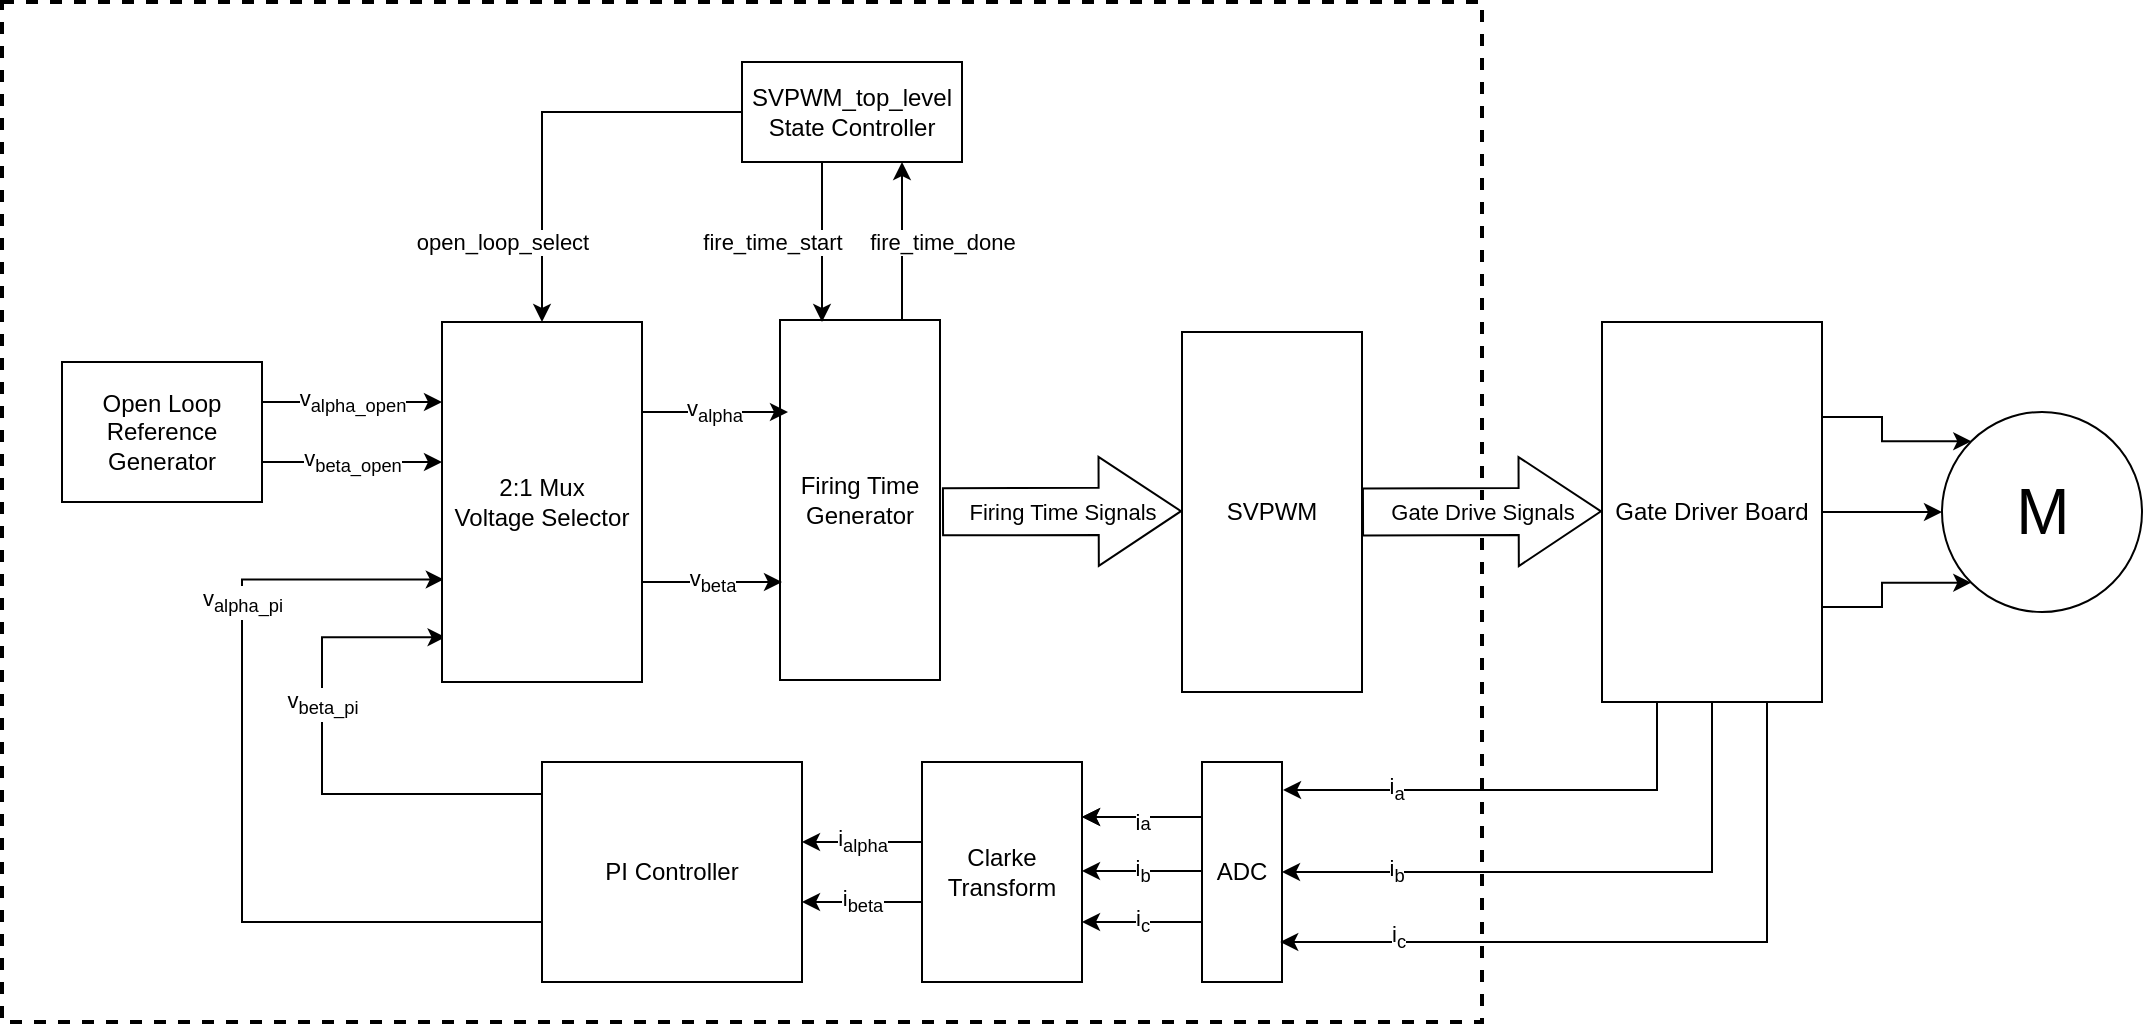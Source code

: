 <mxfile version="18.0.6" type="device" pages="2"><diagram id="el2ZOe0W15FQ_RSqRqxI" name="Top_Level"><mxGraphModel dx="1065" dy="614" grid="1" gridSize="1" guides="1" tooltips="1" connect="1" arrows="1" fold="1" page="1" pageScale="1" pageWidth="850" pageHeight="1100" math="0" shadow="0"><root><mxCell id="0"/><mxCell id="1" parent="0"/><mxCell id="Dm2t4EaqTQWZse2MFo61-11" value="" style="rounded=0;whiteSpace=wrap;html=1;fillColor=none;dashed=1;strokeWidth=2;" parent="1" vertex="1"><mxGeometry x="30" y="30" width="740" height="510" as="geometry"/></mxCell><mxCell id="5rADyu5DhYVkDNa7COwK-15" style="edgeStyle=orthogonalEdgeStyle;rounded=0;orthogonalLoop=1;jettySize=auto;html=1;exitX=1;exitY=0.25;exitDx=0;exitDy=0;entryX=0;entryY=0;entryDx=0;entryDy=0;" parent="1" source="5rADyu5DhYVkDNa7COwK-5" target="5rADyu5DhYVkDNa7COwK-10" edge="1"><mxGeometry relative="1" as="geometry"/></mxCell><mxCell id="5rADyu5DhYVkDNa7COwK-16" style="edgeStyle=orthogonalEdgeStyle;rounded=0;orthogonalLoop=1;jettySize=auto;html=1;exitX=1;exitY=0.5;exitDx=0;exitDy=0;" parent="1" source="5rADyu5DhYVkDNa7COwK-5" target="5rADyu5DhYVkDNa7COwK-10" edge="1"><mxGeometry relative="1" as="geometry"/></mxCell><mxCell id="5rADyu5DhYVkDNa7COwK-17" style="edgeStyle=orthogonalEdgeStyle;rounded=0;orthogonalLoop=1;jettySize=auto;html=1;exitX=1;exitY=0.75;exitDx=0;exitDy=0;entryX=0;entryY=1;entryDx=0;entryDy=0;" parent="1" source="5rADyu5DhYVkDNa7COwK-5" target="5rADyu5DhYVkDNa7COwK-10" edge="1"><mxGeometry relative="1" as="geometry"/></mxCell><mxCell id="5rADyu5DhYVkDNa7COwK-5" value="Gate Driver Board" style="rounded=0;whiteSpace=wrap;html=1;" parent="1" vertex="1"><mxGeometry x="830" y="190" width="110" height="190" as="geometry"/></mxCell><mxCell id="5rADyu5DhYVkDNa7COwK-10" value="M" style="verticalLabelPosition=middle;shadow=0;dashed=0;align=center;html=1;verticalAlign=middle;strokeWidth=1;shape=ellipse;fontSize=32;perimeter=ellipsePerimeter;" parent="1" vertex="1"><mxGeometry x="1000" y="235" width="100" height="100" as="geometry"/></mxCell><mxCell id="c5ei8WbMXMN6Et1oem6r-2" value="&lt;sub&gt;&lt;span style=&quot;font-size: 11px&quot;&gt;i&lt;/span&gt;a&lt;/sub&gt;" style="edgeStyle=orthogonalEdgeStyle;rounded=0;orthogonalLoop=1;jettySize=auto;html=1;exitX=0;exitY=0.25;exitDx=0;exitDy=0;entryX=1;entryY=0.25;entryDx=0;entryDy=0;" parent="1" edge="1"><mxGeometry relative="1" as="geometry"><mxPoint x="630" y="437.5" as="sourcePoint"/><mxPoint x="570" y="437.5" as="targetPoint"/></mxGeometry></mxCell><mxCell id="5rADyu5DhYVkDNa7COwK-9" value="ADC" style="rounded=0;whiteSpace=wrap;html=1;" parent="1" vertex="1"><mxGeometry x="630" y="410" width="40" height="110" as="geometry"/></mxCell><mxCell id="5rADyu5DhYVkDNa7COwK-20" value="" style="endArrow=classic;html=1;rounded=0;entryX=1.013;entryY=0.127;entryDx=0;entryDy=0;entryPerimeter=0;edgeStyle=orthogonalEdgeStyle;exitX=0.25;exitY=1;exitDx=0;exitDy=0;" parent="1" source="5rADyu5DhYVkDNa7COwK-5" target="5rADyu5DhYVkDNa7COwK-9" edge="1"><mxGeometry relative="1" as="geometry"><mxPoint x="850" y="400" as="sourcePoint"/><mxPoint x="960" y="450" as="targetPoint"/><Array as="points"><mxPoint x="858" y="424"/></Array></mxGeometry></mxCell><mxCell id="5rADyu5DhYVkDNa7COwK-21" value="i&lt;sub&gt;a&lt;/sub&gt;" style="edgeLabel;resizable=0;html=1;align=center;verticalAlign=middle;" parent="5rADyu5DhYVkDNa7COwK-20" connectable="0" vertex="1"><mxGeometry relative="1" as="geometry"><mxPoint x="-59" as="offset"/></mxGeometry></mxCell><mxCell id="c5ei8WbMXMN6Et1oem6r-30" value="i&lt;sub&gt;c&lt;/sub&gt;" style="edgeStyle=orthogonalEdgeStyle;rounded=0;orthogonalLoop=1;jettySize=auto;html=1;exitX=0;exitY=0.25;exitDx=0;exitDy=0;entryX=1;entryY=0.25;entryDx=0;entryDy=0;" parent="1" edge="1"><mxGeometry relative="1" as="geometry"><mxPoint x="630" y="490" as="sourcePoint"/><mxPoint x="570" y="490" as="targetPoint"/><mxPoint as="offset"/></mxGeometry></mxCell><mxCell id="c5ei8WbMXMN6Et1oem6r-31" value="SVPWM_top_level State Controller" style="rounded=0;whiteSpace=wrap;html=1;" parent="1" vertex="1"><mxGeometry x="400" y="60" width="110" height="50" as="geometry"/></mxCell><mxCell id="c5ei8WbMXMN6Et1oem6r-32" value="Clarke Transform" style="rounded=0;whiteSpace=wrap;html=1;" parent="1" vertex="1"><mxGeometry x="490" y="410" width="80" height="110" as="geometry"/></mxCell><mxCell id="c5ei8WbMXMN6Et1oem6r-33" value="i&lt;sub&gt;b&lt;/sub&gt;" style="edgeStyle=orthogonalEdgeStyle;rounded=0;orthogonalLoop=1;jettySize=auto;html=1;exitX=0;exitY=0.25;exitDx=0;exitDy=0;entryX=1;entryY=0.25;entryDx=0;entryDy=0;" parent="1" edge="1"><mxGeometry relative="1" as="geometry"><mxPoint x="630" y="464.5" as="sourcePoint"/><mxPoint x="570" y="464.5" as="targetPoint"/></mxGeometry></mxCell><mxCell id="c5ei8WbMXMN6Et1oem6r-34" value="i&lt;sub&gt;alpha&lt;/sub&gt;" style="edgeStyle=orthogonalEdgeStyle;rounded=0;orthogonalLoop=1;jettySize=auto;html=1;exitX=0;exitY=0.25;exitDx=0;exitDy=0;entryX=1;entryY=0.25;entryDx=0;entryDy=0;" parent="1" edge="1"><mxGeometry relative="1" as="geometry"><mxPoint x="490" y="450" as="sourcePoint"/><mxPoint x="430" y="450" as="targetPoint"/></mxGeometry></mxCell><mxCell id="c5ei8WbMXMN6Et1oem6r-35" value="&lt;span style=&quot;font-size: 11px&quot;&gt;i&lt;/span&gt;&lt;sub&gt;beta&lt;/sub&gt;" style="edgeStyle=orthogonalEdgeStyle;rounded=0;orthogonalLoop=1;jettySize=auto;html=1;exitX=0;exitY=0.25;exitDx=0;exitDy=0;entryX=1;entryY=0.25;entryDx=0;entryDy=0;" parent="1" edge="1"><mxGeometry relative="1" as="geometry"><mxPoint x="490" y="480" as="sourcePoint"/><mxPoint x="430" y="480" as="targetPoint"/><Array as="points"><mxPoint x="460" y="480"/><mxPoint x="460" y="480"/></Array></mxGeometry></mxCell><mxCell id="c5ei8WbMXMN6Et1oem6r-36" value="Firing Time Generator" style="rounded=0;whiteSpace=wrap;html=1;overflow=visible;" parent="1" vertex="1"><mxGeometry x="419" y="189" width="80" height="180" as="geometry"/></mxCell><mxCell id="c5ei8WbMXMN6Et1oem6r-37" value="v&lt;sub&gt;alpha&lt;/sub&gt;" style="edgeStyle=orthogonalEdgeStyle;rounded=0;orthogonalLoop=1;jettySize=auto;html=1;entryX=1;entryY=0.25;entryDx=0;entryDy=0;" parent="1" edge="1"><mxGeometry relative="1" as="geometry"><mxPoint x="348" y="235" as="sourcePoint"/><mxPoint x="423" y="235.0" as="targetPoint"/></mxGeometry></mxCell><mxCell id="c5ei8WbMXMN6Et1oem6r-39" value="&lt;sub&gt;&lt;span style=&quot;font-size: 11px&quot;&gt;i&lt;/span&gt;a&lt;/sub&gt;" style="edgeStyle=orthogonalEdgeStyle;rounded=0;orthogonalLoop=1;jettySize=auto;html=1;exitX=0;exitY=0.25;exitDx=0;exitDy=0;entryX=1;entryY=0.25;entryDx=0;entryDy=0;" parent="1" edge="1"><mxGeometry relative="1" as="geometry"><mxPoint x="630" y="437.5" as="sourcePoint"/><mxPoint x="570" y="437.5" as="targetPoint"/></mxGeometry></mxCell><mxCell id="c5ei8WbMXMN6Et1oem6r-43" value="v&lt;sub&gt;beta&lt;/sub&gt;" style="edgeStyle=orthogonalEdgeStyle;rounded=0;orthogonalLoop=1;jettySize=auto;html=1;entryX=1;entryY=0.25;entryDx=0;entryDy=0;" parent="1" edge="1"><mxGeometry relative="1" as="geometry"><mxPoint x="350" y="320" as="sourcePoint"/><mxPoint x="420" y="320" as="targetPoint"/></mxGeometry></mxCell><mxCell id="c5ei8WbMXMN6Et1oem6r-45" value="PI Controller" style="rounded=0;whiteSpace=wrap;html=1;fillColor=default;" parent="1" vertex="1"><mxGeometry x="300" y="410" width="130" height="110" as="geometry"/></mxCell><mxCell id="c5ei8WbMXMN6Et1oem6r-46" value="v&lt;sub&gt;beta_pi&lt;/sub&gt;" style="edgeStyle=orthogonalEdgeStyle;rounded=0;orthogonalLoop=1;jettySize=auto;html=1;exitX=0;exitY=0.25;exitDx=0;exitDy=0;entryX=0.018;entryY=0.87;entryDx=0;entryDy=0;entryPerimeter=0;" parent="1" edge="1"><mxGeometry x="0.376" relative="1" as="geometry"><mxPoint x="300" y="481" as="sourcePoint"/><mxPoint x="251.8" y="347.6" as="targetPoint"/><Array as="points"><mxPoint x="300" y="426"/><mxPoint x="190" y="426"/><mxPoint x="190" y="348"/></Array><mxPoint as="offset"/></mxGeometry></mxCell><mxCell id="c5ei8WbMXMN6Et1oem6r-47" value="v&lt;sub&gt;alpha_pi&lt;/sub&gt;" style="edgeStyle=orthogonalEdgeStyle;rounded=0;orthogonalLoop=1;jettySize=auto;html=1;exitX=0;exitY=0.25;exitDx=0;exitDy=0;entryX=0.009;entryY=0.715;entryDx=0;entryDy=0;entryPerimeter=0;" parent="1" target="c5ei8WbMXMN6Et1oem6r-50" edge="1"><mxGeometry x="0.514" relative="1" as="geometry"><mxPoint x="300" y="450" as="sourcePoint"/><mxPoint x="160" y="340" as="targetPoint"/><Array as="points"><mxPoint x="300" y="490"/><mxPoint x="150" y="490"/><mxPoint x="150" y="319"/></Array><mxPoint as="offset"/></mxGeometry></mxCell><mxCell id="c5ei8WbMXMN6Et1oem6r-53" value="" style="group" parent="1" vertex="1" connectable="0"><mxGeometry x="160" y="190" width="190" height="180" as="geometry"/></mxCell><mxCell id="c5ei8WbMXMN6Et1oem6r-60" value="" style="group" parent="c5ei8WbMXMN6Et1oem6r-53" vertex="1" connectable="0"><mxGeometry width="190" height="180" as="geometry"/></mxCell><mxCell id="c5ei8WbMXMN6Et1oem6r-50" value="2:1 Mux&lt;br&gt;Voltage Selector" style="rounded=0;whiteSpace=wrap;html=1;overflow=visible;" parent="c5ei8WbMXMN6Et1oem6r-60" vertex="1"><mxGeometry x="90" width="100" height="180" as="geometry"/></mxCell><mxCell id="c5ei8WbMXMN6Et1oem6r-58" value="v&lt;sub&gt;beta_open&lt;/sub&gt;" style="edgeStyle=orthogonalEdgeStyle;rounded=0;orthogonalLoop=1;jettySize=auto;html=1;exitX=0;exitY=0.25;exitDx=0;exitDy=0;" parent="c5ei8WbMXMN6Et1oem6r-60" edge="1"><mxGeometry relative="1" as="geometry"><mxPoint y="70" as="sourcePoint"/><mxPoint x="90" y="70" as="targetPoint"/></mxGeometry></mxCell><mxCell id="c5ei8WbMXMN6Et1oem6r-59" value="v&lt;sub&gt;alpha_open&lt;/sub&gt;" style="edgeStyle=orthogonalEdgeStyle;rounded=0;orthogonalLoop=1;jettySize=auto;html=1;exitX=0;exitY=0.25;exitDx=0;exitDy=0;" parent="c5ei8WbMXMN6Et1oem6r-60" edge="1"><mxGeometry relative="1" as="geometry"><mxPoint y="40" as="sourcePoint"/><mxPoint x="90" y="40" as="targetPoint"/></mxGeometry></mxCell><mxCell id="c5ei8WbMXMN6Et1oem6r-61" value="Open Loop Reference Generator" style="rounded=0;whiteSpace=wrap;html=1;fillColor=default;" parent="1" vertex="1"><mxGeometry x="60" y="210" width="100" height="70" as="geometry"/></mxCell><mxCell id="c5ei8WbMXMN6Et1oem6r-63" value="open_loop_select" style="edgeStyle=orthogonalEdgeStyle;rounded=0;orthogonalLoop=1;jettySize=auto;html=1;entryX=0.5;entryY=0;entryDx=0;entryDy=0;exitX=0;exitY=0.5;exitDx=0;exitDy=0;" parent="1" source="c5ei8WbMXMN6Et1oem6r-31" target="c5ei8WbMXMN6Et1oem6r-50" edge="1"><mxGeometry x="0.61" y="-20" relative="1" as="geometry"><mxPoint x="300" y="130" as="sourcePoint"/><mxPoint x="320" y="130" as="targetPoint"/><mxPoint as="offset"/></mxGeometry></mxCell><mxCell id="c5ei8WbMXMN6Et1oem6r-64" value="" style="group" parent="1" vertex="1" connectable="0"><mxGeometry x="590" y="195" width="240" height="180" as="geometry"/></mxCell><mxCell id="5rADyu5DhYVkDNa7COwK-7" value="Gate Drive Signals" style="shape=flexArrow;endArrow=classic;html=1;rounded=0;endWidth=29.965;endSize=13.388;width=23.529;" parent="c5ei8WbMXMN6Et1oem6r-64" edge="1"><mxGeometry width="50" height="50" relative="1" as="geometry"><mxPoint x="120" y="90" as="sourcePoint"/><mxPoint x="240" y="89.66" as="targetPoint"/></mxGeometry></mxCell><mxCell id="c5ei8WbMXMN6Et1oem6r-38" value="SVPWM" style="rounded=0;whiteSpace=wrap;html=1;" parent="c5ei8WbMXMN6Et1oem6r-64" vertex="1"><mxGeometry x="30" width="90" height="180" as="geometry"/></mxCell><mxCell id="c5ei8WbMXMN6Et1oem6r-67" value="Firing Time Signals" style="shape=flexArrow;endArrow=classic;html=1;rounded=0;endWidth=29.965;endSize=13.388;width=23.529;" parent="c5ei8WbMXMN6Et1oem6r-64" edge="1"><mxGeometry width="50" height="50" relative="1" as="geometry"><mxPoint x="-90" y="89.92" as="sourcePoint"/><mxPoint x="30" y="89.58" as="targetPoint"/></mxGeometry></mxCell><mxCell id="Dm2t4EaqTQWZse2MFo61-3" value="" style="endArrow=classic;html=1;rounded=0;exitX=0.5;exitY=1;exitDx=0;exitDy=0;edgeStyle=orthogonalEdgeStyle;entryX=1;entryY=0.5;entryDx=0;entryDy=0;" parent="1" source="5rADyu5DhYVkDNa7COwK-5" target="5rADyu5DhYVkDNa7COwK-9" edge="1"><mxGeometry relative="1" as="geometry"><mxPoint x="839.71" y="430.0" as="sourcePoint"/><mxPoint x="800" y="472" as="targetPoint"/><Array as="points"><mxPoint x="885" y="465"/></Array></mxGeometry></mxCell><mxCell id="Dm2t4EaqTQWZse2MFo61-4" value="i&lt;sub&gt;b&lt;/sub&gt;" style="edgeLabel;resizable=0;html=1;align=center;verticalAlign=middle;" parent="Dm2t4EaqTQWZse2MFo61-3" connectable="0" vertex="1"><mxGeometry relative="1" as="geometry"><mxPoint x="-93" as="offset"/></mxGeometry></mxCell><mxCell id="Dm2t4EaqTQWZse2MFo61-5" value="" style="endArrow=classic;html=1;rounded=0;exitX=0.75;exitY=1;exitDx=0;exitDy=0;edgeStyle=orthogonalEdgeStyle;entryX=0.977;entryY=0.825;entryDx=0;entryDy=0;entryPerimeter=0;" parent="1" source="5rADyu5DhYVkDNa7COwK-5" target="5rADyu5DhYVkDNa7COwK-9" edge="1"><mxGeometry relative="1" as="geometry"><mxPoint x="885" y="410" as="sourcePoint"/><mxPoint x="690" y="512" as="targetPoint"/><Array as="points"><mxPoint x="912" y="500"/><mxPoint x="669" y="500"/></Array></mxGeometry></mxCell><mxCell id="Dm2t4EaqTQWZse2MFo61-6" value="i&lt;sub&gt;c&lt;/sub&gt;" style="edgeLabel;resizable=0;html=1;align=center;verticalAlign=middle;" parent="Dm2t4EaqTQWZse2MFo61-5" connectable="0" vertex="1"><mxGeometry relative="1" as="geometry"><mxPoint x="-123" y="-2" as="offset"/></mxGeometry></mxCell><mxCell id="gRLFs0rON23SObTWTsjT-1" value="" style="endArrow=classic;html=1;rounded=0;" parent="1" edge="1"><mxGeometry width="50" height="50" relative="1" as="geometry"><mxPoint x="480" y="189" as="sourcePoint"/><mxPoint x="480" y="110" as="targetPoint"/><Array as="points"><mxPoint x="480" y="110"/></Array></mxGeometry></mxCell><mxCell id="gRLFs0rON23SObTWTsjT-2" value="fire_time_done" style="edgeLabel;html=1;align=center;verticalAlign=middle;resizable=0;points=[];" parent="gRLFs0rON23SObTWTsjT-1" vertex="1" connectable="0"><mxGeometry x="-0.255" y="-1" relative="1" as="geometry"><mxPoint x="19" y="-10" as="offset"/></mxGeometry></mxCell><mxCell id="gRLFs0rON23SObTWTsjT-3" value="" style="endArrow=classic;html=1;rounded=0;" parent="1" edge="1"><mxGeometry width="50" height="50" relative="1" as="geometry"><mxPoint x="440" y="160" as="sourcePoint"/><mxPoint x="440" y="190" as="targetPoint"/><Array as="points"><mxPoint x="440" y="110"/><mxPoint x="440" y="160"/></Array></mxGeometry></mxCell><mxCell id="gRLFs0rON23SObTWTsjT-4" value="fire_time_start" style="edgeLabel;html=1;align=center;verticalAlign=middle;resizable=0;points=[];" parent="gRLFs0rON23SObTWTsjT-3" vertex="1" connectable="0"><mxGeometry x="-0.255" y="-1" relative="1" as="geometry"><mxPoint x="-26" y="38" as="offset"/></mxGeometry></mxCell></root></mxGraphModel></diagram><diagram id="5IXHSwMaixBFXpSnTvmK" name="Page-2"><mxGraphModel dx="355" dy="205" grid="1" gridSize="10" guides="1" tooltips="1" connect="1" arrows="1" fold="1" page="1" pageScale="1" pageWidth="850" pageHeight="1100" math="0" shadow="0"><root><mxCell id="0"/><mxCell id="1" parent="0"/><mxCell id="di1zLuvM-XPNkfFUgLtH-1" value="" style="triangle;whiteSpace=wrap;html=1;rotation=-90;fillColor=#41FF3B;" vertex="1" parent="1"><mxGeometry x="422.5" y="282.5" width="85" height="170" as="geometry"/></mxCell><mxCell id="di1zLuvM-XPNkfFUgLtH-2" value="" style="rounded=0;whiteSpace=wrap;html=1;fillColor=#FF662E;" vertex="1" parent="1"><mxGeometry x="410" y="380" width="110" height="30" as="geometry"/></mxCell><mxCell id="di1zLuvM-XPNkfFUgLtH-3" value="" style="endArrow=none;html=1;rounded=0;entryX=1;entryY=0.5;entryDx=0;entryDy=0;exitX=0.5;exitY=1;exitDx=0;exitDy=0;" edge="1" parent="1" source="di1zLuvM-XPNkfFUgLtH-2" target="di1zLuvM-XPNkfFUgLtH-1"><mxGeometry width="50" height="50" relative="1" as="geometry"><mxPoint x="390" y="370" as="sourcePoint"/><mxPoint x="440" y="320" as="targetPoint"/><Array as="points"><mxPoint x="465" y="370"/></Array></mxGeometry></mxCell></root></mxGraphModel></diagram></mxfile>